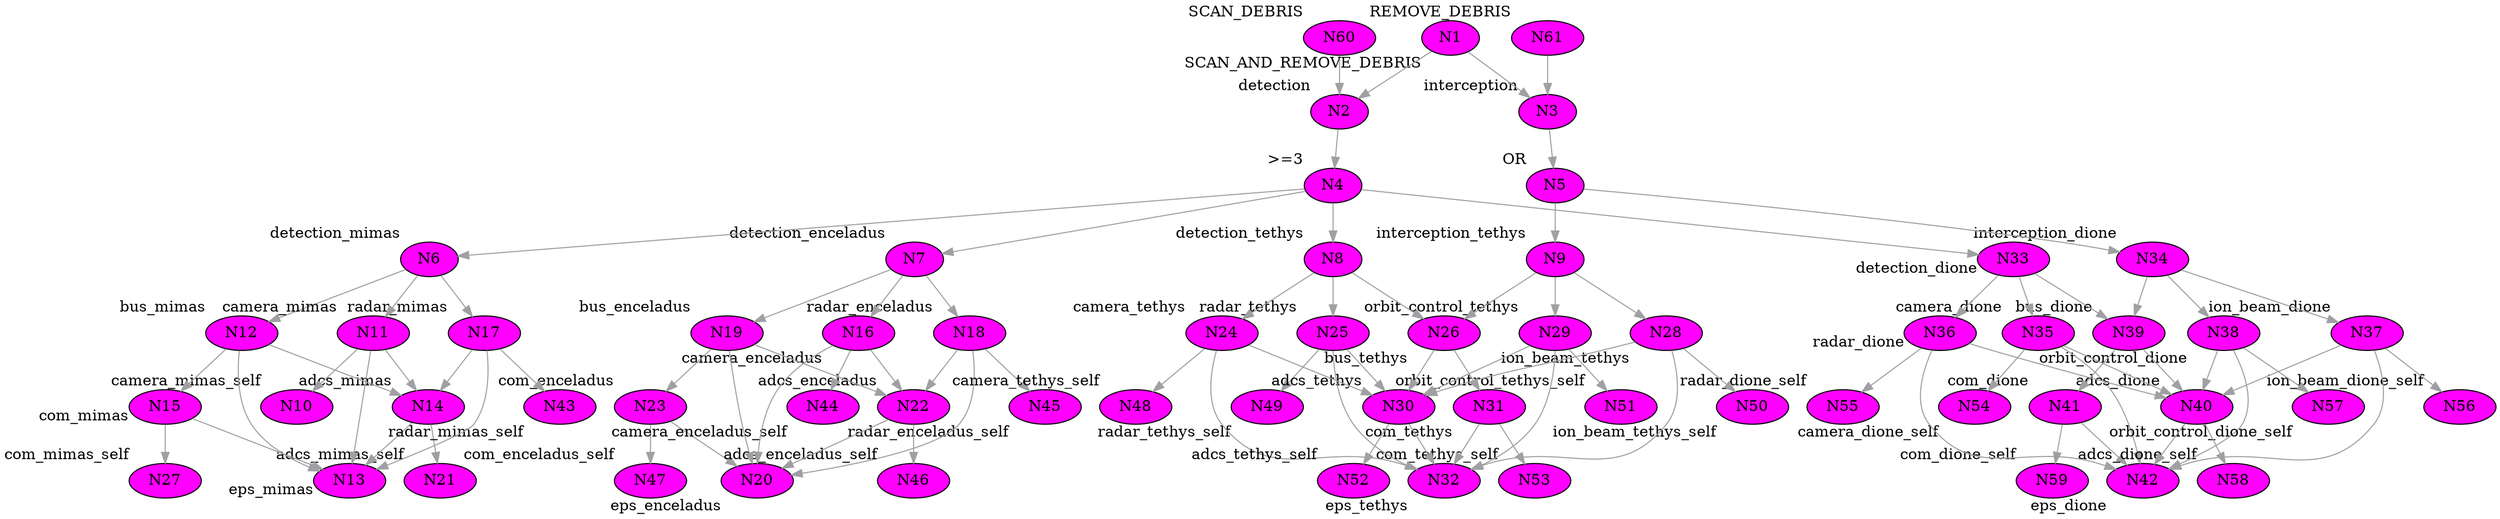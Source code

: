 digraph "distributed_mission"
{

bgcolor = "#ffffff"

node [
class = "node"
,fillcolor = "#ff00ff",style = "filled"
,width = "0.152778",height = "0.152778"
,shape = "ellipse"
,color = "#000000"
,penwidth = "1"
,"_vis_" = "label|id"
];


"N6" [
pos = "-14.2361,-0.694444!"
,xlabel = "detection_mimas"
]

"N23" [
pos = "-3.125,-3.125!"
,xlabel = "com_enceladus"
]

"N18" [
pos = "-6.94444,-1.73611!"
,xlabel = "radar_enceladus"
]

"N14" [
pos = "-13.1944,-3.125!"
,xlabel = "adcs_mimas"
]

"N10" [
pos = "-16.3194,-2.43056!"
,xlabel = "camera_mimas_self"
]

"N55" [
pos = "11.8056,-2.43056!"
,xlabel = "radar_dione_self"
]

"N34" [
pos = "15.625,-0.694444!"
,xlabel = "interception_dione"
]

"N46" [
pos = "-5.55556,-3.81944!"
,xlabel = "adcs_enceladus_self"
]

"N3" [
pos = "11.1111,2.08333!"
,xlabel = "interception"
]

"N5" [
pos = "11.1111,1.04167!"
,xlabel = "OR"
]

"N59" [
pos = "17.7083,-3.81944!"
,xlabel = "com_dione_self"
]

"N41" [
pos = "17.7083,-3.125!"
,xlabel = "com_dione"
]

"N33" [
pos = "11.4583,-0.694444!"
,xlabel = "detection_dione"
]

"N22" [
pos = "-5.20833,-3.125!"
,xlabel = "adcs_enceladus"
]

"N2" [
pos = "-3.81944,2.43056!"
,xlabel = "detection"
]

"N48" [
pos = "0.347222,-2.43056!"
,xlabel = "camera_tethys_self"
]

"N35" [
pos = "9.72222,-1.73611!"
,xlabel = "camera_dione"
]

"N21" [
pos = "-13.5417,-3.81944!"
,xlabel = "adcs_mimas_self"
]

"N39" [
pos = "17.7083,-1.73611!"
,xlabel = "bus_dione"
]

"N45" [
pos = "-6.94444,-2.43056!"
,xlabel = "radar_enceladus_self"
]

"N53" [
pos = "8.33333,-3.81944!"
,xlabel = "com_tethys_self"
]

"N58" [
pos = "15.625,-3.81944!"
,xlabel = "adcs_dione_self"
]

"N36" [
pos = "11.8056,-1.73611!"
,xlabel = "radar_dione"
]

"N56" [
pos = "13.8889,-2.43056!"
,xlabel = "ion_beam_dione_self"
]

"N17" [
pos = "-14.2361,-1.73611!"
,xlabel = "radar_mimas"
]

"N38" [
pos = "15.9722,-1.73611!"
,xlabel = "orbit_control_dione"
]

"N7" [
pos = "-6.94444,-0.694444!"
,xlabel = "detection_enceladus"
]

"N4" [
pos = "-6.94444,1.38889!"
,xlabel = ">=3"
]

"N42" [
pos = "12.8472,-4.51389!"
,xlabel = "eps_dione"
]

"N37" [
pos = "13.8889,-1.73611!"
,xlabel = "ion_beam_dione"
]

"N25" [
pos = "2.43056,-1.73611!"
,xlabel = "radar_tethys"
]

"N40" [
pos = "15.625,-3.125!"
,xlabel = "adcs_dione"
]

"N27" [
pos = "-11.8056,-3.81944!"
,xlabel = "com_mimas_self"
]

"N19" [
pos = "-3.81944,-1.73611!"
,xlabel = "bus_enceladus"
]

"N12" [
pos = "-12.1528,-1.73611!"
,xlabel = "bus_mimas"
]

"N9" [
pos = "6.59722,-0.694444!"
,xlabel = "interception_tethys"
]

"N49" [
pos = "2.43056,-2.43056!"
,xlabel = "radar_tethys_self"
]

"N51" [
pos = "6.94444,-2.43056!"
,xlabel = "orbit_control_tethys_self"
]

"N47" [
pos = "-3.47222,-3.81944!"
,xlabel = "com_enceladus_self"
]

"N54" [
pos = "9.72222,-2.43056!"
,xlabel = "camera_dione_self"
]

"N24" [
pos = "0.347222,-1.73611!"
,xlabel = "camera_tethys"
]

"N31" [
pos = "8.33333,-3.125!"
,xlabel = "com_tethys"
]

"N52" [
pos = "6.25,-3.81944!"
,xlabel = "adcs_tethys_self"
]

"N44" [
pos = "-9.375,-2.43056!"
,xlabel = "camera_enceladus_self"
]

"N57" [
pos = "16.3194,-2.43056!"
,xlabel = "orbit_control_dione_self"
]

"N61" [
pos = "11.1111,3.47222!"
,xlabel = "REMOVE_DEBRIS"
]

"N8" [
pos = "3.125,-0.694444!"
,xlabel = "detection_tethys"
]

"N43" [
pos = "-14.2361,-2.43056!"
,xlabel = "radar_mimas_self"
]

"N15" [
pos = "-11.4583,-3.125!"
,xlabel = "com_mimas"
]

"N11" [
pos = "-16.3194,-1.73611!"
,xlabel = "camera_mimas"
]

"N16" [
pos = "-9.375,-1.73611!"
,xlabel = "camera_enceladus"
]

"N13" [
pos = "-14.9306,-4.51389!"
,xlabel = "eps_mimas"
]

"N30" [
pos = "6.25,-3.125!"
,xlabel = "adcs_tethys"
]

"N60" [
pos = "-3.81944,3.47222!"
,xlabel = "SCAN_DEBRIS"
]

"N50" [
pos = "4.51389,-2.43056!"
,xlabel = "ion_beam_tethys_self"
]

"N29" [
pos = "6.59722,-1.73611!"
,xlabel = "orbit_control_tethys"
]

"N32" [
pos = "4.51389,-4.51389!"
,xlabel = "eps_tethys"
]

"N26" [
pos = "8.33333,-1.73611!"
,xlabel = "bus_tethys"
]

"N28" [
pos = "4.51389,-1.73611!"
,xlabel = "ion_beam_tethys"
]

"N1" [
pos = "3.81944,3.81944!"
,xlabel = "SCAN_AND_REMOVE_DEBRIS"
]

"N20" [
pos = "-7.29167,-4.51389!"
,xlabel = "eps_enceladus"
]



edge [
class = "edge"
,weight = "1"
,penwidth = "1"
,"_vis_" = "label"
,"color" = "#a0a0a4"
,"style" = "solid"
];


"N16" -> "N22" [id = "E50"
];

"N19" -> "N22" [id = "E26"
];

"N26" -> "N31" [id = "E36"
];

"N34" -> "N37" [id = "Copy1 of E37"
];

"N14" -> "N13" [id = "E24"
];

"N17" -> "N43" [id = "E56"
];

"N41" -> "N42" [id = "Copy1 of E43"
];

"N7" -> "N16" [id = "E16"
];

"N14" -> "N21" [id = "E54"
];

"N29" -> "N32" [id = "E41"
];

"N1" -> "N2" [id = "E1"
];

"N36" -> "N42" [id = "Copy1 of E34"
];

"N29" -> "N51" [id = "E64"
];

"N11" -> "N14" [id = "E48"
];

"N60" -> "N2" [id = "E73"
];

"N28" -> "N30" [id = "E47"
];

"N12" -> "N15" [id = "E15"
];

"N37" -> "N42" [id = "Copy1 of E40"
];

"N19" -> "N23" [id = "E27"
];

"N35" -> "N42" [id = "Copy1 of E9"
];

"N9" -> "N29" [id = "E38"
];

"N12" -> "N14" [id = "E14"
];

"N6" -> "N11" [id = "E10"
];

"N6" -> "N17" [id = "E17"
];

"N5" -> "N34" [id = "E52"
];

"N40" -> "N42" [id = "Copy1 of E42"
];

"N8" -> "N24" [id = "E30"
];

"N16" -> "N20" [id = "E21"
];

"N25" -> "N30" [id = "E46"
];

"N34" -> "N38" [id = "Copy1 of E38"
];

"N41" -> "N59" [id = "E72"
];

"N16" -> "N44" [id = "E57"
];

"N25" -> "N49" [id = "E62"
];

"N36" -> "N40" [id = "Copy1 of E46"
];

"N4" -> "N8" [id = "E7"
];

"N31" -> "N32" [id = "E43"
];

"N5" -> "N9" [id = "E8"
];

"N2" -> "N4" [id = "E3"
];

"N4" -> "N33" [id = "E51"
];

"N22" -> "N46" [id = "E59"
];

"N24" -> "N32" [id = "E9"
];

"N34" -> "N39" [id = "Copy1 of E39"
];

"N24" -> "N30" [id = "E33"
];

"N24" -> "N48" [id = "E61"
];

"N35" -> "N54" [id = "E67"
];

"N37" -> "N56" [id = "E69"
];

"N18" -> "N45" [id = "E58"
];

"N39" -> "N40" [id = "Copy1 of E35"
];

"N37" -> "N40" [id = "Copy1 of E47"
];

"N23" -> "N47" [id = "E60"
];

"N38" -> "N42" [id = "Copy1 of E41"
];

"N23" -> "N20" [id = "E29"
];

"N30" -> "N52" [id = "E65"
];

"N40" -> "N58" [id = "E71"
];

"N6" -> "N12" [id = "E11"
];

"N36" -> "N55" [id = "E68"
];

"N61" -> "N3" [id = "E74"
];

"N25" -> "N32" [id = "E34"
];

"N39" -> "N41" [id = "Copy1 of E36"
];

"N12" -> "N13" [id = "E13"
];

"N26" -> "N30" [id = "E35"
];

"N8" -> "N25" [id = "E31"
];

"N11" -> "N10" [id = "E53"
];

"N22" -> "N20" [id = "E28"
];

"N38" -> "N40" [id = "Copy1 of E44"
];

"N4" -> "N6" [id = "E5"
];

"N15" -> "N27" [id = "E55"
];

"N29" -> "N30" [id = "E44"
];

"N17" -> "N14" [id = "E49"
];

"N19" -> "N20" [id = "E23"
];

"N33" -> "N39" [id = "Copy1 of E32"
];

"N33" -> "N35" [id = "Copy1 of E30"
];

"N4" -> "N7" [id = "E6"
];

"N35" -> "N40" [id = "Copy1 of E33"
];

"N3" -> "N5" [id = "E4"
];

"N30" -> "N32" [id = "E42"
];

"N7" -> "N19" [id = "E20"
];

"N8" -> "N26" [id = "E32"
];

"N11" -> "N13" [id = "E12"
];

"N1" -> "N3" [id = "E2"
];

"N33" -> "N36" [id = "Copy1 of E31"
];

"N18" -> "N22" [id = "E45"
];

"N38" -> "N57" [id = "E70"
];

"N28" -> "N50" [id = "E63"
];

"N28" -> "N32" [id = "E40"
];

"N17" -> "N13" [id = "E18"
];

"N18" -> "N20" [id = "E22"
];

"N9" -> "N26" [id = "E39"
];

"N15" -> "N13" [id = "E25"
];

"N7" -> "N18" [id = "E19"
];

"N31" -> "N53" [id = "E66"
];

"N9" -> "N28" [id = "E37"
];


}
